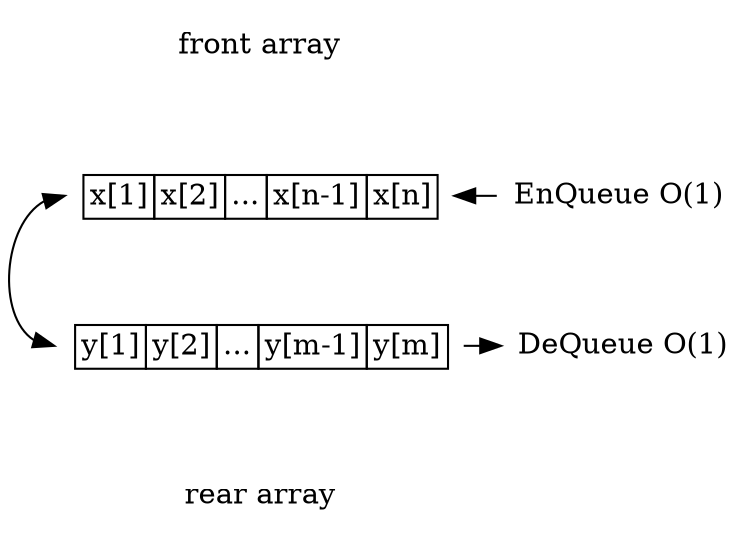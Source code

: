 digraph G{
	margin="0"
        node[shape=plaintext]

        head[label="EnQueue O(1)"];
        front[label="front array"];
        farray[label=<<table BORDER="0" CELLBORDER="1" CELLSPACING="0">
               <tr><td>x[1]</td><td>x[2]</td><td>...</td><td>x[n-1]</td><td>x[n]</td></tr></table>>];

        farray->head[dir=back];

        {rank=same farray head}

        tail[label="DeQueue O(1)"];
        rarray[label=<<table BORDER="0" CELLBORDER="1" CELLSPACING="0">
               <tr><td>y[1]</td><td>y[2]</td><td>...</td><td>y[m-1]</td><td>y[m]</td></tr></table>>];
        rear[label="rear array"]

        rarray->tail;

        {rank=same rarray tail}

        farray:w -> rarray:w[dir=both];
        front -> farray -> rarray ->rear [style=invis];
        head -> tail [style=invis]
}